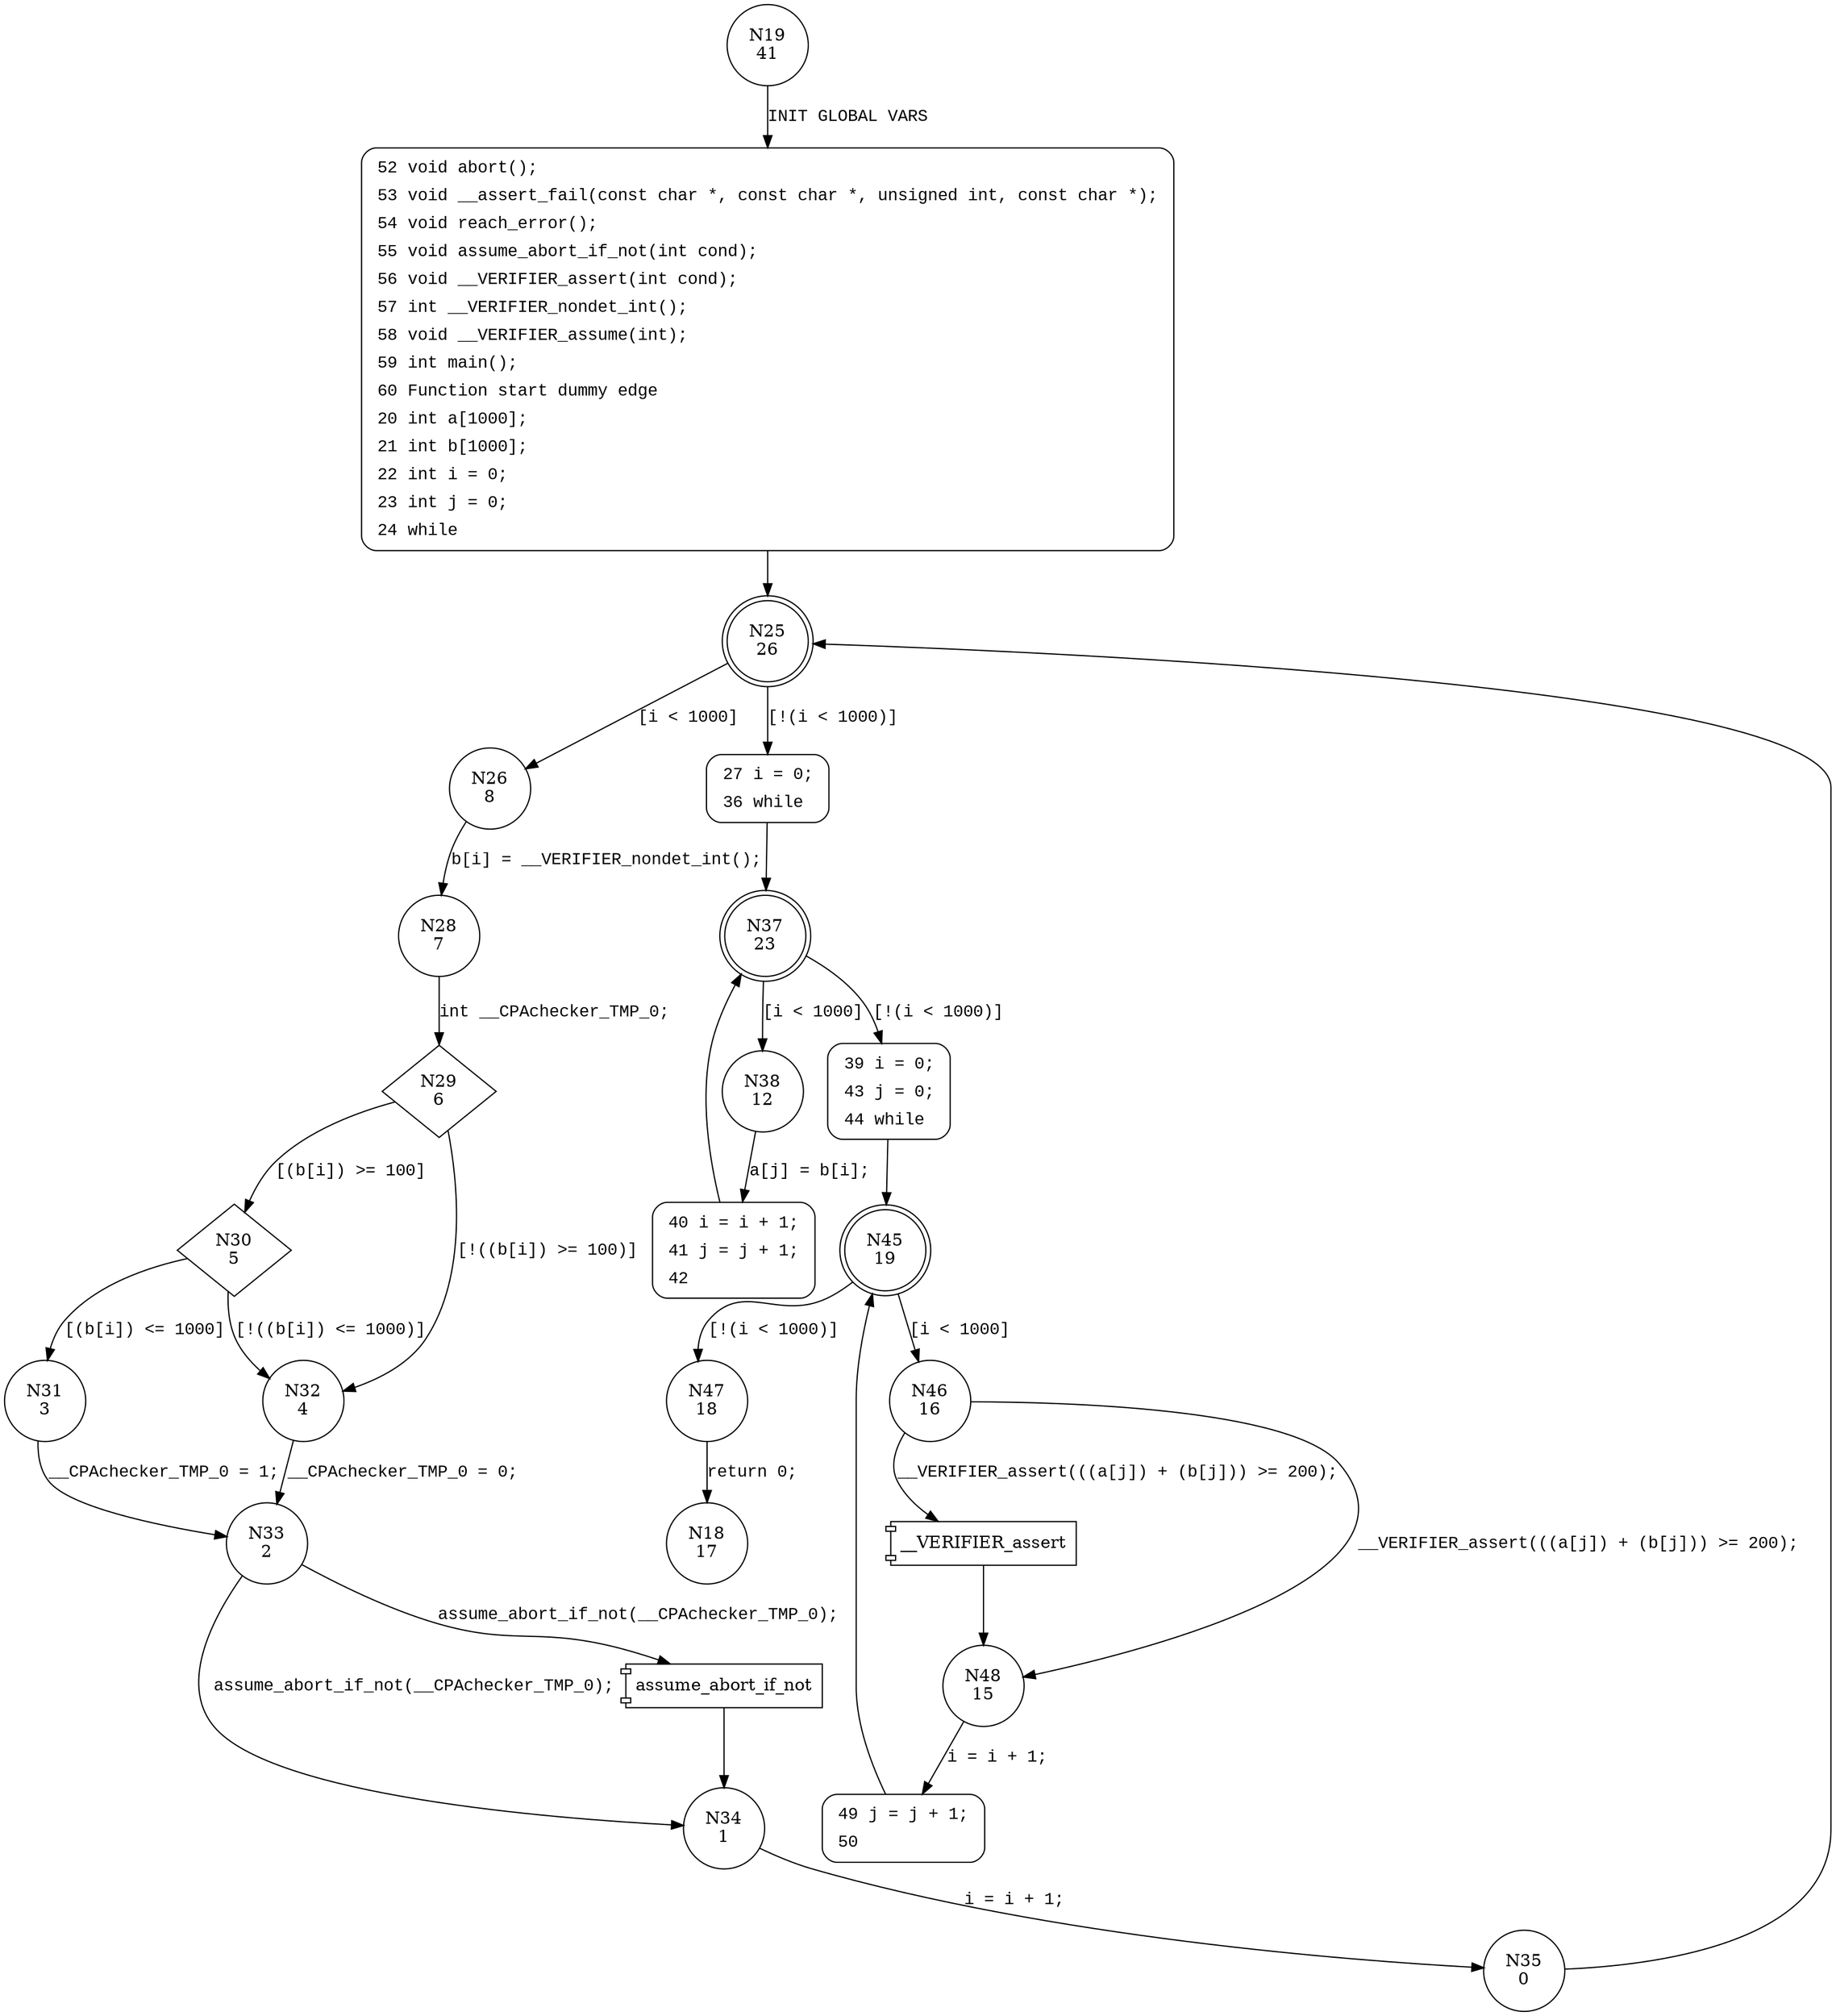 digraph main {
19 [shape="circle" label="N19\n41"]
52 [shape="circle" label="N52\n40"]
25 [shape="doublecircle" label="N25\n26"]
26 [shape="circle" label="N26\n8"]
27 [shape="circle" label="N27\n25"]
37 [shape="doublecircle" label="N37\n23"]
38 [shape="circle" label="N38\n12"]
39 [shape="circle" label="N39\n22"]
45 [shape="doublecircle" label="N45\n19"]
46 [shape="circle" label="N46\n16"]
47 [shape="circle" label="N47\n18"]
48 [shape="circle" label="N48\n15"]
49 [shape="circle" label="N49\n14"]
40 [shape="circle" label="N40\n11"]
28 [shape="circle" label="N28\n7"]
29 [shape="diamond" label="N29\n6"]
30 [shape="diamond" label="N30\n5"]
32 [shape="circle" label="N32\n4"]
33 [shape="circle" label="N33\n2"]
34 [shape="circle" label="N34\n1"]
35 [shape="circle" label="N35\n0"]
31 [shape="circle" label="N31\n3"]
18 [shape="circle" label="N18\n17"]
52 [style="filled,bold" penwidth="1" fillcolor="white" fontname="Courier New" shape="Mrecord" label=<<table border="0" cellborder="0" cellpadding="3" bgcolor="white"><tr><td align="right">52</td><td align="left">void abort();</td></tr><tr><td align="right">53</td><td align="left">void __assert_fail(const char *, const char *, unsigned int, const char *);</td></tr><tr><td align="right">54</td><td align="left">void reach_error();</td></tr><tr><td align="right">55</td><td align="left">void assume_abort_if_not(int cond);</td></tr><tr><td align="right">56</td><td align="left">void __VERIFIER_assert(int cond);</td></tr><tr><td align="right">57</td><td align="left">int __VERIFIER_nondet_int();</td></tr><tr><td align="right">58</td><td align="left">void __VERIFIER_assume(int);</td></tr><tr><td align="right">59</td><td align="left">int main();</td></tr><tr><td align="right">60</td><td align="left">Function start dummy edge</td></tr><tr><td align="right">20</td><td align="left">int a[1000];</td></tr><tr><td align="right">21</td><td align="left">int b[1000];</td></tr><tr><td align="right">22</td><td align="left">int i = 0;</td></tr><tr><td align="right">23</td><td align="left">int j = 0;</td></tr><tr><td align="right">24</td><td align="left">while</td></tr></table>>]
52 -> 25[label=""]
27 [style="filled,bold" penwidth="1" fillcolor="white" fontname="Courier New" shape="Mrecord" label=<<table border="0" cellborder="0" cellpadding="3" bgcolor="white"><tr><td align="right">27</td><td align="left">i = 0;</td></tr><tr><td align="right">36</td><td align="left">while</td></tr></table>>]
27 -> 37[label=""]
39 [style="filled,bold" penwidth="1" fillcolor="white" fontname="Courier New" shape="Mrecord" label=<<table border="0" cellborder="0" cellpadding="3" bgcolor="white"><tr><td align="right">39</td><td align="left">i = 0;</td></tr><tr><td align="right">43</td><td align="left">j = 0;</td></tr><tr><td align="right">44</td><td align="left">while</td></tr></table>>]
39 -> 45[label=""]
49 [style="filled,bold" penwidth="1" fillcolor="white" fontname="Courier New" shape="Mrecord" label=<<table border="0" cellborder="0" cellpadding="3" bgcolor="white"><tr><td align="right">49</td><td align="left">j = j + 1;</td></tr><tr><td align="right">50</td><td align="left"></td></tr></table>>]
49 -> 45[label=""]
40 [style="filled,bold" penwidth="1" fillcolor="white" fontname="Courier New" shape="Mrecord" label=<<table border="0" cellborder="0" cellpadding="3" bgcolor="white"><tr><td align="right">40</td><td align="left">i = i + 1;</td></tr><tr><td align="right">41</td><td align="left">j = j + 1;</td></tr><tr><td align="right">42</td><td align="left"></td></tr></table>>]
40 -> 37[label=""]
19 -> 52 [label="INIT GLOBAL VARS" fontname="Courier New"]
25 -> 26 [label="[i < 1000]" fontname="Courier New"]
25 -> 27 [label="[!(i < 1000)]" fontname="Courier New"]
37 -> 38 [label="[i < 1000]" fontname="Courier New"]
37 -> 39 [label="[!(i < 1000)]" fontname="Courier New"]
45 -> 46 [label="[i < 1000]" fontname="Courier New"]
45 -> 47 [label="[!(i < 1000)]" fontname="Courier New"]
100001 [shape="component" label="__VERIFIER_assert"]
46 -> 100001 [label="__VERIFIER_assert(((a[j]) + (b[j])) >= 200);" fontname="Courier New"]
100001 -> 48 [label="" fontname="Courier New"]
46 -> 48 [label="__VERIFIER_assert(((a[j]) + (b[j])) >= 200);" fontname="Courier New"]
48 -> 49 [label="i = i + 1;" fontname="Courier New"]
38 -> 40 [label="a[j] = b[i];" fontname="Courier New"]
26 -> 28 [label="b[i] = __VERIFIER_nondet_int();" fontname="Courier New"]
29 -> 30 [label="[(b[i]) >= 100]" fontname="Courier New"]
29 -> 32 [label="[!((b[i]) >= 100)]" fontname="Courier New"]
32 -> 33 [label="__CPAchecker_TMP_0 = 0;" fontname="Courier New"]
100002 [shape="component" label="assume_abort_if_not"]
33 -> 100002 [label="assume_abort_if_not(__CPAchecker_TMP_0);" fontname="Courier New"]
100002 -> 34 [label="" fontname="Courier New"]
33 -> 34 [label="assume_abort_if_not(__CPAchecker_TMP_0);" fontname="Courier New"]
34 -> 35 [label="i = i + 1;" fontname="Courier New"]
30 -> 31 [label="[(b[i]) <= 1000]" fontname="Courier New"]
30 -> 32 [label="[!((b[i]) <= 1000)]" fontname="Courier New"]
47 -> 18 [label="return 0;" fontname="Courier New"]
28 -> 29 [label="int __CPAchecker_TMP_0;" fontname="Courier New"]
35 -> 25 [label="" fontname="Courier New"]
31 -> 33 [label="__CPAchecker_TMP_0 = 1;" fontname="Courier New"]
}